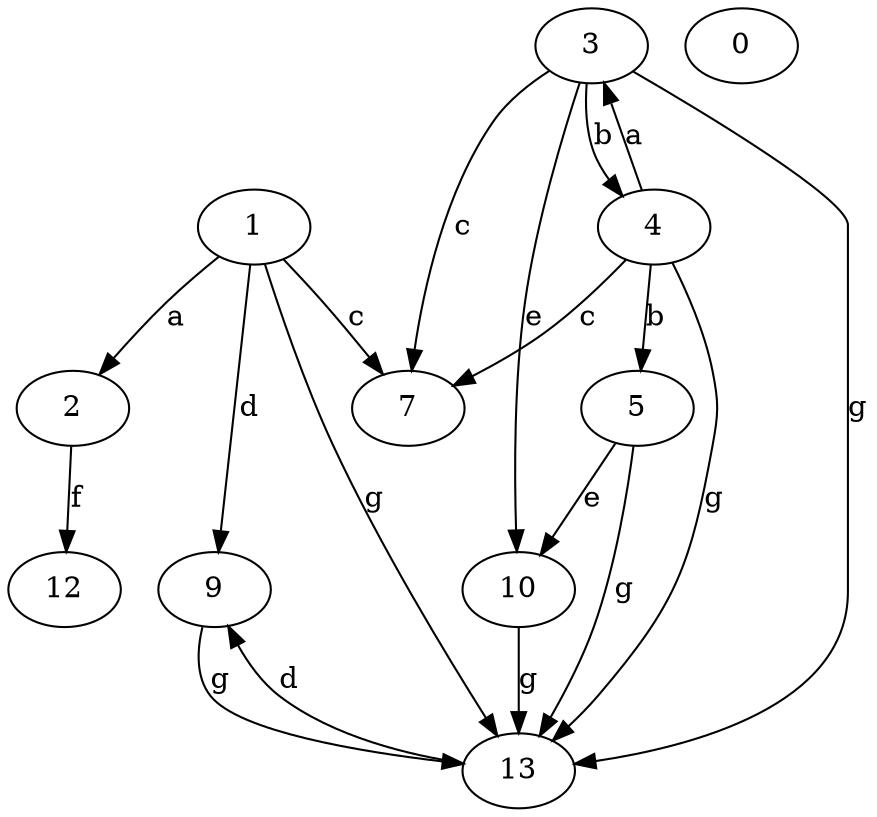 strict digraph  {
2;
3;
0;
4;
5;
7;
1;
9;
10;
12;
13;
2 -> 12  [label=f];
3 -> 4  [label=b];
3 -> 7  [label=c];
3 -> 10  [label=e];
3 -> 13  [label=g];
4 -> 3  [label=a];
4 -> 5  [label=b];
4 -> 7  [label=c];
4 -> 13  [label=g];
5 -> 10  [label=e];
5 -> 13  [label=g];
1 -> 2  [label=a];
1 -> 7  [label=c];
1 -> 9  [label=d];
1 -> 13  [label=g];
9 -> 13  [label=g];
10 -> 13  [label=g];
13 -> 9  [label=d];
}
